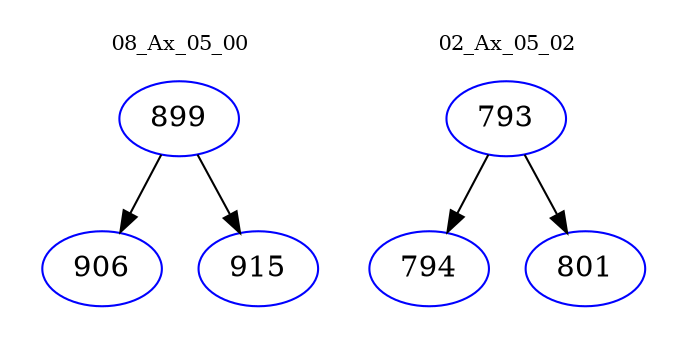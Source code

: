 digraph{
subgraph cluster_0 {
color = white
label = "08_Ax_05_00";
fontsize=10;
T0_899 [label="899", color="blue"]
T0_899 -> T0_906 [color="black"]
T0_906 [label="906", color="blue"]
T0_899 -> T0_915 [color="black"]
T0_915 [label="915", color="blue"]
}
subgraph cluster_1 {
color = white
label = "02_Ax_05_02";
fontsize=10;
T1_793 [label="793", color="blue"]
T1_793 -> T1_794 [color="black"]
T1_794 [label="794", color="blue"]
T1_793 -> T1_801 [color="black"]
T1_801 [label="801", color="blue"]
}
}
